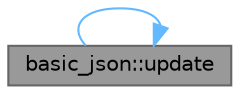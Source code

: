 digraph "basic_json::update"
{
 // LATEX_PDF_SIZE
  bgcolor="transparent";
  edge [fontname=Helvetica,fontsize=10,labelfontname=Helvetica,labelfontsize=10];
  node [fontname=Helvetica,fontsize=10,shape=box,height=0.2,width=0.4];
  rankdir="RL";
  Node1 [id="Node000001",label="basic_json::update",height=0.2,width=0.4,color="gray40", fillcolor="grey60", style="filled", fontcolor="black",tooltip="updates a JSON object from another object, overwriting existing keys"];
  Node1 -> Node1 [id="edge2_Node000001_Node000001",dir="back",color="steelblue1",style="solid",tooltip=" "];
}
